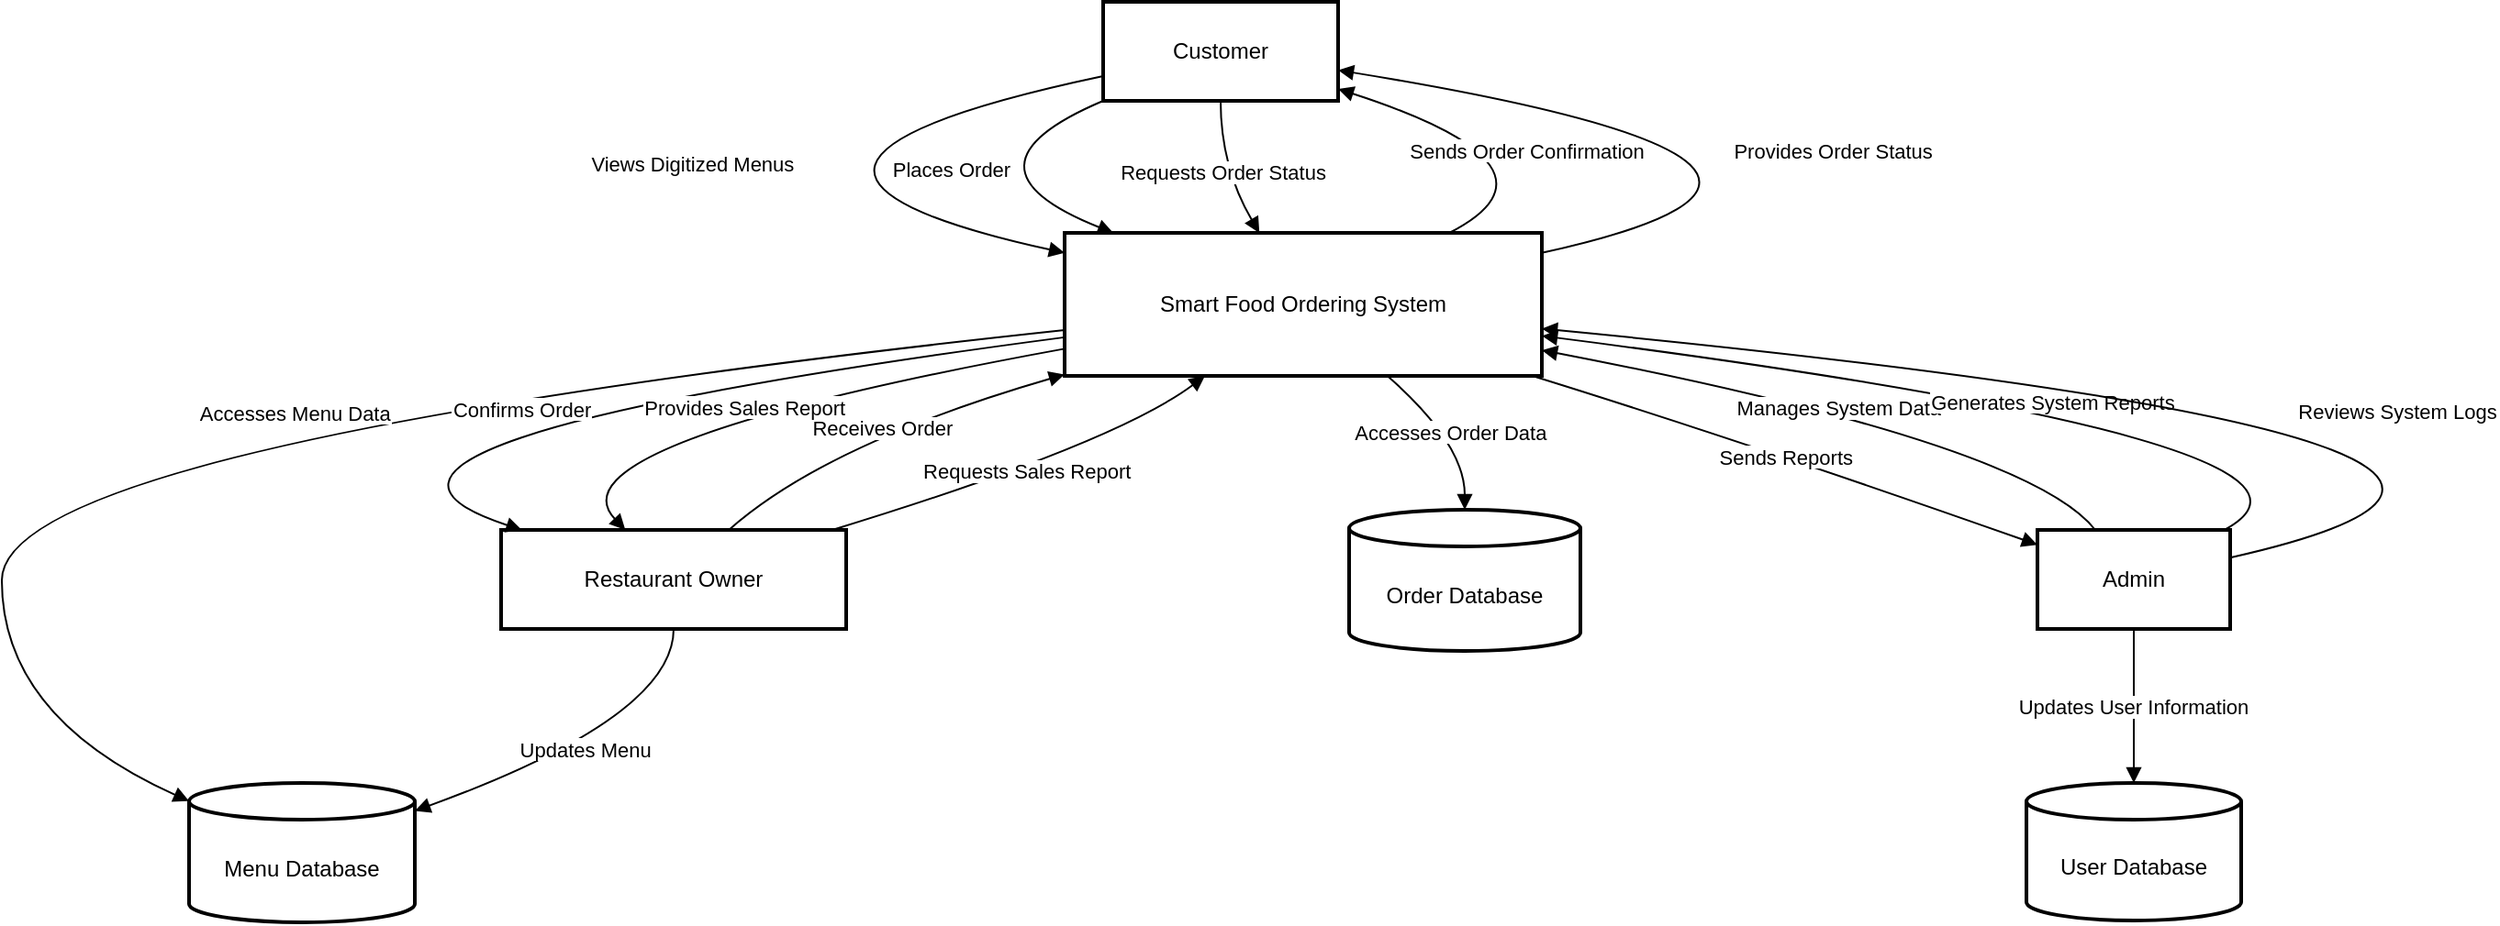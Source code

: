 <mxfile version="26.2.14">
  <diagram name="Page-1" id="yxF_rhAhBf7EUCnUn8OP">
    <mxGraphModel>
      <root>
        <mxCell id="0" />
        <mxCell id="1" parent="0" />
        <mxCell id="2" value="Customer" style="whiteSpace=wrap;strokeWidth=2;" vertex="1" parent="1">
          <mxGeometry x="682" y="8" width="128" height="54" as="geometry" />
        </mxCell>
        <mxCell id="3" value="Smart Food Ordering System" style="whiteSpace=wrap;strokeWidth=2;" vertex="1" parent="1">
          <mxGeometry x="661" y="134" width="260" height="78" as="geometry" />
        </mxCell>
        <mxCell id="4" value="Menu Database" style="shape=cylinder3;boundedLbl=1;backgroundOutline=1;size=10;strokeWidth=2;whiteSpace=wrap;" vertex="1" parent="1">
          <mxGeometry x="184" y="434" width="123" height="76" as="geometry" />
        </mxCell>
        <mxCell id="5" value="Restaurant Owner" style="whiteSpace=wrap;strokeWidth=2;" vertex="1" parent="1">
          <mxGeometry x="354" y="296" width="188" height="54" as="geometry" />
        </mxCell>
        <mxCell id="6" value="Admin" style="whiteSpace=wrap;strokeWidth=2;" vertex="1" parent="1">
          <mxGeometry x="1191" y="296" width="105" height="54" as="geometry" />
        </mxCell>
        <mxCell id="7" value="User Database" style="shape=cylinder3;boundedLbl=1;backgroundOutline=1;size=10;strokeWidth=2;whiteSpace=wrap;" vertex="1" parent="1">
          <mxGeometry x="1185" y="434" width="117" height="75" as="geometry" />
        </mxCell>
        <mxCell id="8" value="Order Database" style="shape=cylinder3;boundedLbl=1;backgroundOutline=1;size=10;strokeWidth=2;whiteSpace=wrap;" vertex="1" parent="1">
          <mxGeometry x="816" y="285" width="126" height="77" as="geometry" />
        </mxCell>
        <mxCell id="9" value="Views Digitized Menus" style="curved=1;startArrow=none;endArrow=block;exitX=0;exitY=0.75;entryX=0;entryY=0.14;" edge="1" parent="1" source="2" target="3">
          <mxGeometry relative="1" as="geometry">
            <Array as="points">
              <mxPoint x="448" y="98" />
            </Array>
          </mxGeometry>
        </mxCell>
        <mxCell id="10" value="Places Order" style="curved=1;startArrow=none;endArrow=block;exitX=0;exitY=1;entryX=0.11;entryY=0.01;" edge="1" parent="1" source="2" target="3">
          <mxGeometry relative="1" as="geometry">
            <Array as="points">
              <mxPoint x="597" y="98" />
            </Array>
          </mxGeometry>
        </mxCell>
        <mxCell id="11" value="Sends Order Confirmation" style="curved=1;startArrow=none;endArrow=block;exitX=0.8;exitY=0.01;entryX=1;entryY=0.88;" edge="1" parent="1" source="3" target="2">
          <mxGeometry relative="1" as="geometry">
            <Array as="points">
              <mxPoint x="941" y="98" />
            </Array>
          </mxGeometry>
        </mxCell>
        <mxCell id="12" value="Accesses Menu Data" style="curved=1;startArrow=none;endArrow=block;exitX=0;exitY=0.68;entryX=0;entryY=0.13;" edge="1" parent="1" source="3" target="4">
          <mxGeometry relative="1" as="geometry">
            <Array as="points">
              <mxPoint x="82" y="249" />
              <mxPoint x="82" y="398" />
            </Array>
          </mxGeometry>
        </mxCell>
        <mxCell id="13" value="Requests Order Status" style="curved=1;startArrow=none;endArrow=block;exitX=0.5;exitY=1;entryX=0.41;entryY=0.01;" edge="1" parent="1" source="2" target="3">
          <mxGeometry relative="1" as="geometry">
            <Array as="points">
              <mxPoint x="746" y="98" />
            </Array>
          </mxGeometry>
        </mxCell>
        <mxCell id="14" value="Provides Order Status" style="curved=1;startArrow=none;endArrow=block;exitX=1;exitY=0.14;entryX=1;entryY=0.69;" edge="1" parent="1" source="3" target="2">
          <mxGeometry relative="1" as="geometry">
            <Array as="points">
              <mxPoint x="1134" y="98" />
            </Array>
          </mxGeometry>
        </mxCell>
        <mxCell id="15" value="Receives Order" style="curved=1;startArrow=none;endArrow=block;exitX=0.66;exitY=0;entryX=0;entryY=0.99;" edge="1" parent="1" source="5" target="3">
          <mxGeometry relative="1" as="geometry">
            <Array as="points">
              <mxPoint x="531" y="249" />
            </Array>
          </mxGeometry>
        </mxCell>
        <mxCell id="16" value="Confirms Order" style="curved=1;startArrow=none;endArrow=block;exitX=0;exitY=0.73;entryX=0.06;entryY=0;" edge="1" parent="1" source="3" target="5">
          <mxGeometry relative="1" as="geometry">
            <Array as="points">
              <mxPoint x="221" y="249" />
            </Array>
          </mxGeometry>
        </mxCell>
        <mxCell id="17" value="Updates Menu" style="curved=1;startArrow=none;endArrow=block;exitX=0.5;exitY=1;entryX=1;entryY=0.2;" edge="1" parent="1" source="5" target="4">
          <mxGeometry relative="1" as="geometry">
            <Array as="points">
              <mxPoint x="448" y="398" />
            </Array>
          </mxGeometry>
        </mxCell>
        <mxCell id="18" value="Requests Sales Report" style="curved=1;startArrow=none;endArrow=block;exitX=0.96;exitY=0;entryX=0.29;entryY=1.01;" edge="1" parent="1" source="5" target="3">
          <mxGeometry relative="1" as="geometry">
            <Array as="points">
              <mxPoint x="688" y="249" />
            </Array>
          </mxGeometry>
        </mxCell>
        <mxCell id="19" value="Provides Sales Report" style="curved=1;startArrow=none;endArrow=block;exitX=0;exitY=0.81;entryX=0.36;entryY=0;" edge="1" parent="1" source="3" target="5">
          <mxGeometry relative="1" as="geometry">
            <Array as="points">
              <mxPoint x="377" y="249" />
            </Array>
          </mxGeometry>
        </mxCell>
        <mxCell id="20" value="Manages System Data" style="curved=1;startArrow=none;endArrow=block;exitX=0.3;exitY=0;entryX=1;entryY=0.82;" edge="1" parent="1" source="6" target="3">
          <mxGeometry relative="1" as="geometry">
            <Array as="points">
              <mxPoint x="1186" y="249" />
            </Array>
          </mxGeometry>
        </mxCell>
        <mxCell id="21" value="Updates User Information" style="curved=1;startArrow=none;endArrow=block;exitX=0.5;exitY=1;entryX=0.5;entryY=0;" edge="1" parent="1" source="6" target="7">
          <mxGeometry relative="1" as="geometry">
            <Array as="points" />
          </mxGeometry>
        </mxCell>
        <mxCell id="22" value="Generates System Reports" style="curved=1;startArrow=none;endArrow=block;exitX=0.97;exitY=0;entryX=1;entryY=0.72;" edge="1" parent="1" source="6" target="3">
          <mxGeometry relative="1" as="geometry">
            <Array as="points">
              <mxPoint x="1380" y="249" />
            </Array>
          </mxGeometry>
        </mxCell>
        <mxCell id="23" value="Sends Reports" style="curved=1;startArrow=none;endArrow=block;exitX=0.99;exitY=1.01;entryX=0;entryY=0.15;" edge="1" parent="1" source="3" target="6">
          <mxGeometry relative="1" as="geometry">
            <Array as="points">
              <mxPoint x="1035" y="249" />
            </Array>
          </mxGeometry>
        </mxCell>
        <mxCell id="24" value="Accesses Order Data" style="curved=1;startArrow=none;endArrow=block;exitX=0.68;exitY=1.01;entryX=0.5;entryY=0;" edge="1" parent="1" source="3" target="8">
          <mxGeometry relative="1" as="geometry">
            <Array as="points">
              <mxPoint x="879" y="249" />
            </Array>
          </mxGeometry>
        </mxCell>
        <mxCell id="25" value="Reviews System Logs" style="curved=1;startArrow=none;endArrow=block;exitX=1;exitY=0.28;entryX=1;entryY=0.67;" edge="1" parent="1" source="6" target="3">
          <mxGeometry relative="1" as="geometry">
            <Array as="points">
              <mxPoint x="1572" y="249" />
            </Array>
          </mxGeometry>
        </mxCell>
      </root>
    </mxGraphModel>
  </diagram>
</mxfile>

